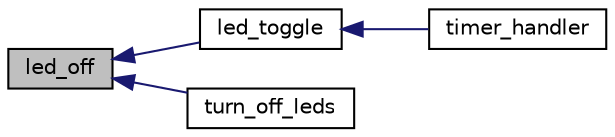 digraph "led_off"
{
  edge [fontname="Helvetica",fontsize="10",labelfontname="Helvetica",labelfontsize="10"];
  node [fontname="Helvetica",fontsize="10",shape=record];
  rankdir="LR";
  Node1 [label="led_off",height=0.2,width=0.4,color="black", fillcolor="grey75", style="filled", fontcolor="black"];
  Node1 -> Node2 [dir="back",color="midnightblue",fontsize="10",style="solid"];
  Node2 [label="led_toggle",height=0.2,width=0.4,color="black", fillcolor="white", style="filled",URL="$led_8h.html#ad5a256395c8cd67d2a9f9ff1abfd6d2a"];
  Node2 -> Node3 [dir="back",color="midnightblue",fontsize="10",style="solid"];
  Node3 [label="timer_handler",height=0.2,width=0.4,color="black", fillcolor="white", style="filled",URL="$light_8c.html#a4f3aa3fb3750262d938e191252db81fb",tooltip="Timer handler function for light sensor thread When woken up by the timer, get lux reading and write ..."];
  Node1 -> Node4 [dir="back",color="midnightblue",fontsize="10",style="solid"];
  Node4 [label="turn_off_leds",height=0.2,width=0.4,color="black", fillcolor="white", style="filled",URL="$main_8c.html#a144d9a5d0a6c8037966b5c4abc726ed9"];
}
